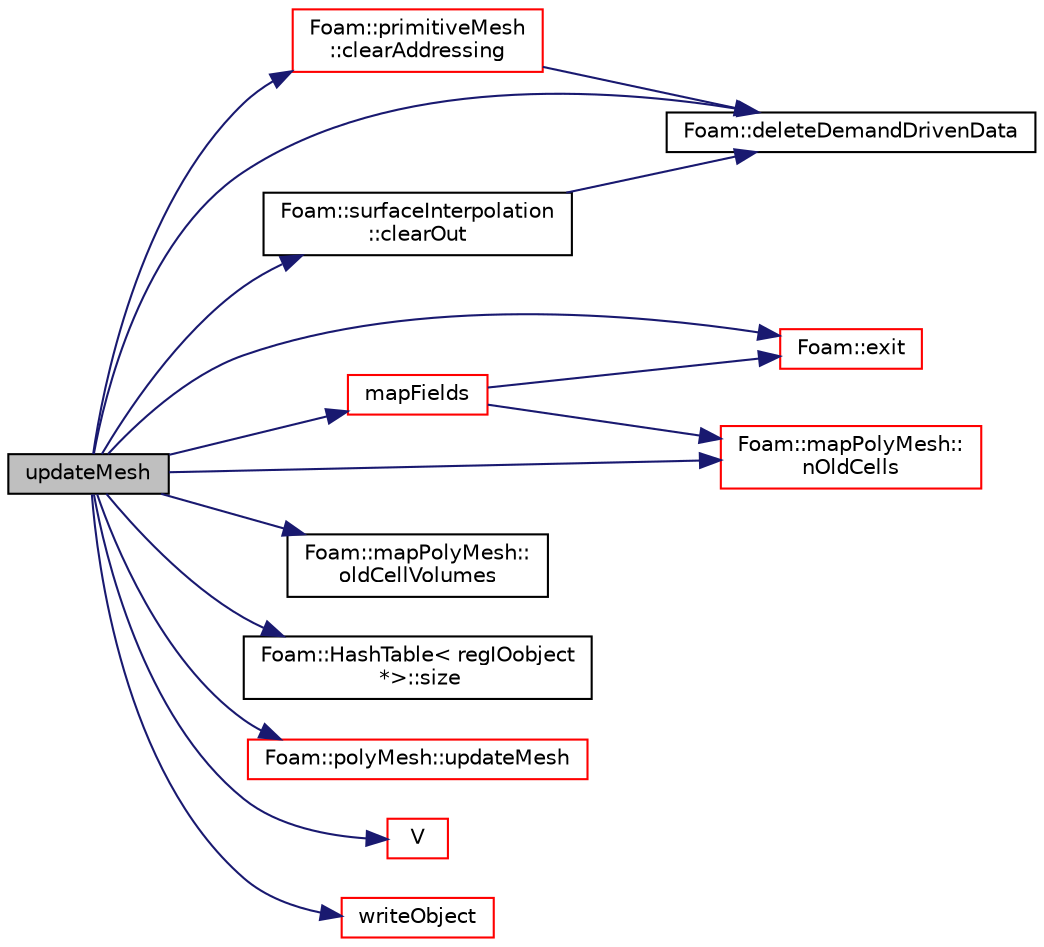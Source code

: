 digraph "updateMesh"
{
  bgcolor="transparent";
  edge [fontname="Helvetica",fontsize="10",labelfontname="Helvetica",labelfontsize="10"];
  node [fontname="Helvetica",fontsize="10",shape=record];
  rankdir="LR";
  Node36781 [label="updateMesh",height=0.2,width=0.4,color="black", fillcolor="grey75", style="filled", fontcolor="black"];
  Node36781 -> Node36782 [color="midnightblue",fontsize="10",style="solid",fontname="Helvetica"];
  Node36782 [label="Foam::primitiveMesh\l::clearAddressing",height=0.2,width=0.4,color="red",URL="$a28685.html#aac1ee7169044dccb262b78097d6ab1a8",tooltip="Clear topological data. "];
  Node36782 -> Node36785 [color="midnightblue",fontsize="10",style="solid",fontname="Helvetica"];
  Node36785 [label="Foam::deleteDemandDrivenData",height=0.2,width=0.4,color="black",URL="$a21851.html#a676ff999562d389fd174d693e17d230a"];
  Node36781 -> Node36786 [color="midnightblue",fontsize="10",style="solid",fontname="Helvetica"];
  Node36786 [label="Foam::surfaceInterpolation\l::clearOut",height=0.2,width=0.4,color="black",URL="$a24105.html#af320697688df08f1438d37a86bcaf25d",tooltip="Clear all geometry and addressing. "];
  Node36786 -> Node36785 [color="midnightblue",fontsize="10",style="solid",fontname="Helvetica"];
  Node36781 -> Node36785 [color="midnightblue",fontsize="10",style="solid",fontname="Helvetica"];
  Node36781 -> Node36787 [color="midnightblue",fontsize="10",style="solid",fontname="Helvetica"];
  Node36787 [label="Foam::exit",height=0.2,width=0.4,color="red",URL="$a21851.html#a06ca7250d8e89caf05243ec094843642"];
  Node36781 -> Node36834 [color="midnightblue",fontsize="10",style="solid",fontname="Helvetica"];
  Node36834 [label="mapFields",height=0.2,width=0.4,color="red",URL="$a23593.html#acdda95483d214b756be7af3887ef71ee",tooltip="Map all fields in time using given map. "];
  Node36834 -> Node36835 [color="midnightblue",fontsize="10",style="solid",fontname="Helvetica"];
  Node36835 [label="Foam::mapPolyMesh::\lnOldCells",height=0.2,width=0.4,color="red",URL="$a28541.html#a0078cd9d7ee600f5e1057cf88c44da86",tooltip="Number of old cells. "];
  Node36834 -> Node36787 [color="midnightblue",fontsize="10",style="solid",fontname="Helvetica"];
  Node36781 -> Node36835 [color="midnightblue",fontsize="10",style="solid",fontname="Helvetica"];
  Node36781 -> Node36851 [color="midnightblue",fontsize="10",style="solid",fontname="Helvetica"];
  Node36851 [label="Foam::mapPolyMesh::\loldCellVolumes",height=0.2,width=0.4,color="black",URL="$a28541.html#ab4d6cf0311136cb56bbb22569fb8091f"];
  Node36781 -> Node36852 [color="midnightblue",fontsize="10",style="solid",fontname="Helvetica"];
  Node36852 [label="Foam::HashTable\< regIOobject\l *\>::size",height=0.2,width=0.4,color="black",URL="$a26841.html#a47b3bf30da1eb3ab8076b5fbe00e0494",tooltip="Return number of elements in table. "];
  Node36781 -> Node36853 [color="midnightblue",fontsize="10",style="solid",fontname="Helvetica"];
  Node36853 [label="Foam::polyMesh::updateMesh",height=0.2,width=0.4,color="red",URL="$a28565.html#a9c8cde0b192708d622d874f8cc2df66d",tooltip="Update the mesh corresponding to given map. "];
  Node36781 -> Node36865 [color="midnightblue",fontsize="10",style="solid",fontname="Helvetica"];
  Node36865 [label="V",height=0.2,width=0.4,color="red",URL="$a23593.html#a13990535f2b5c121ee3f2dcd8c5c8b58",tooltip="Return cell volumes. "];
  Node36781 -> Node36881 [color="midnightblue",fontsize="10",style="solid",fontname="Helvetica"];
  Node36881 [label="writeObject",height=0.2,width=0.4,color="red",URL="$a23593.html#aac52c08633b4e1e66bc6fb382b7ec674",tooltip="Write the underlying polyMesh and other data. "];
}
